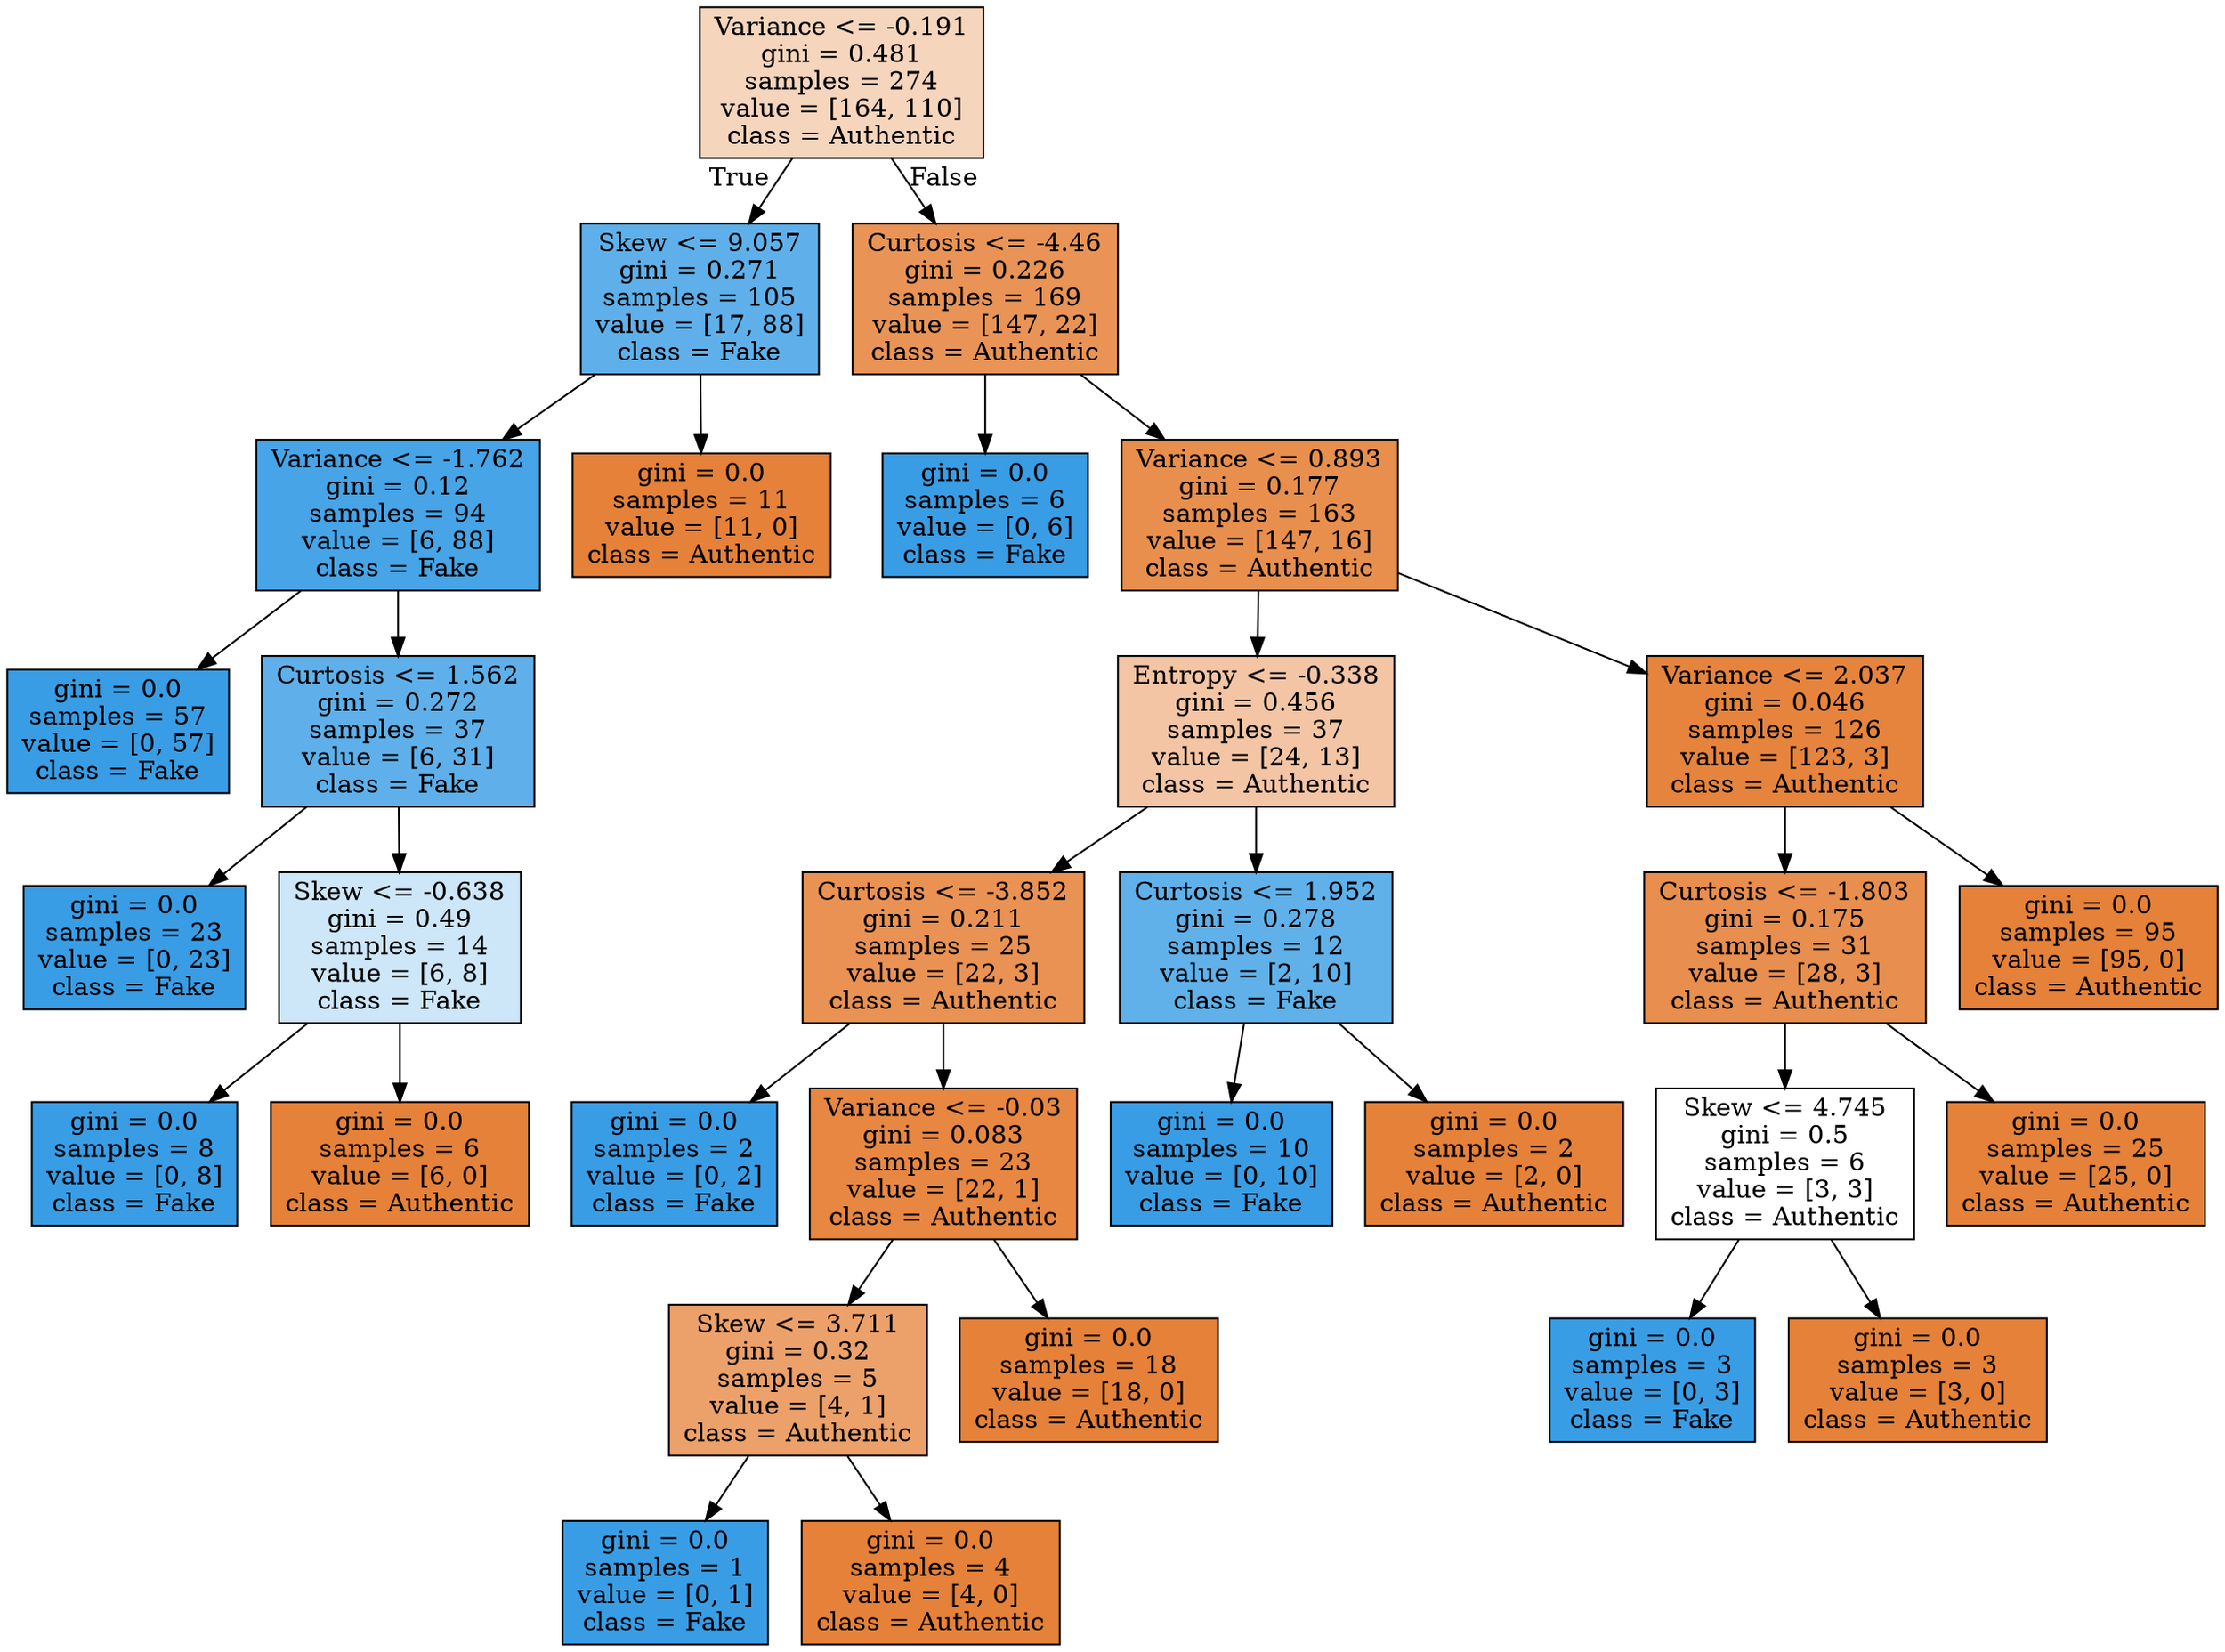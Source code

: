 digraph Tree {
node [shape=box, style="filled", color="black"] ;
0 [label="Variance <= -0.191\ngini = 0.481\nsamples = 274\nvalue = [164, 110]\nclass = Authentic", fillcolor="#e5813954"] ;
1 [label="Skew <= 9.057\ngini = 0.271\nsamples = 105\nvalue = [17, 88]\nclass = Fake", fillcolor="#399de5ce"] ;
0 -> 1 [labeldistance=2.5, labelangle=45, headlabel="True"] ;
2 [label="Variance <= -1.762\ngini = 0.12\nsamples = 94\nvalue = [6, 88]\nclass = Fake", fillcolor="#399de5ee"] ;
1 -> 2 ;
3 [label="gini = 0.0\nsamples = 57\nvalue = [0, 57]\nclass = Fake", fillcolor="#399de5ff"] ;
2 -> 3 ;
4 [label="Curtosis <= 1.562\ngini = 0.272\nsamples = 37\nvalue = [6, 31]\nclass = Fake", fillcolor="#399de5ce"] ;
2 -> 4 ;
5 [label="gini = 0.0\nsamples = 23\nvalue = [0, 23]\nclass = Fake", fillcolor="#399de5ff"] ;
4 -> 5 ;
6 [label="Skew <= -0.638\ngini = 0.49\nsamples = 14\nvalue = [6, 8]\nclass = Fake", fillcolor="#399de540"] ;
4 -> 6 ;
7 [label="gini = 0.0\nsamples = 8\nvalue = [0, 8]\nclass = Fake", fillcolor="#399de5ff"] ;
6 -> 7 ;
8 [label="gini = 0.0\nsamples = 6\nvalue = [6, 0]\nclass = Authentic", fillcolor="#e58139ff"] ;
6 -> 8 ;
9 [label="gini = 0.0\nsamples = 11\nvalue = [11, 0]\nclass = Authentic", fillcolor="#e58139ff"] ;
1 -> 9 ;
10 [label="Curtosis <= -4.46\ngini = 0.226\nsamples = 169\nvalue = [147, 22]\nclass = Authentic", fillcolor="#e58139d9"] ;
0 -> 10 [labeldistance=2.5, labelangle=-45, headlabel="False"] ;
11 [label="gini = 0.0\nsamples = 6\nvalue = [0, 6]\nclass = Fake", fillcolor="#399de5ff"] ;
10 -> 11 ;
12 [label="Variance <= 0.893\ngini = 0.177\nsamples = 163\nvalue = [147, 16]\nclass = Authentic", fillcolor="#e58139e3"] ;
10 -> 12 ;
13 [label="Entropy <= -0.338\ngini = 0.456\nsamples = 37\nvalue = [24, 13]\nclass = Authentic", fillcolor="#e5813975"] ;
12 -> 13 ;
14 [label="Curtosis <= -3.852\ngini = 0.211\nsamples = 25\nvalue = [22, 3]\nclass = Authentic", fillcolor="#e58139dc"] ;
13 -> 14 ;
15 [label="gini = 0.0\nsamples = 2\nvalue = [0, 2]\nclass = Fake", fillcolor="#399de5ff"] ;
14 -> 15 ;
16 [label="Variance <= -0.03\ngini = 0.083\nsamples = 23\nvalue = [22, 1]\nclass = Authentic", fillcolor="#e58139f3"] ;
14 -> 16 ;
17 [label="Skew <= 3.711\ngini = 0.32\nsamples = 5\nvalue = [4, 1]\nclass = Authentic", fillcolor="#e58139bf"] ;
16 -> 17 ;
18 [label="gini = 0.0\nsamples = 1\nvalue = [0, 1]\nclass = Fake", fillcolor="#399de5ff"] ;
17 -> 18 ;
19 [label="gini = 0.0\nsamples = 4\nvalue = [4, 0]\nclass = Authentic", fillcolor="#e58139ff"] ;
17 -> 19 ;
20 [label="gini = 0.0\nsamples = 18\nvalue = [18, 0]\nclass = Authentic", fillcolor="#e58139ff"] ;
16 -> 20 ;
21 [label="Curtosis <= 1.952\ngini = 0.278\nsamples = 12\nvalue = [2, 10]\nclass = Fake", fillcolor="#399de5cc"] ;
13 -> 21 ;
22 [label="gini = 0.0\nsamples = 10\nvalue = [0, 10]\nclass = Fake", fillcolor="#399de5ff"] ;
21 -> 22 ;
23 [label="gini = 0.0\nsamples = 2\nvalue = [2, 0]\nclass = Authentic", fillcolor="#e58139ff"] ;
21 -> 23 ;
24 [label="Variance <= 2.037\ngini = 0.046\nsamples = 126\nvalue = [123, 3]\nclass = Authentic", fillcolor="#e58139f9"] ;
12 -> 24 ;
25 [label="Curtosis <= -1.803\ngini = 0.175\nsamples = 31\nvalue = [28, 3]\nclass = Authentic", fillcolor="#e58139e4"] ;
24 -> 25 ;
26 [label="Skew <= 4.745\ngini = 0.5\nsamples = 6\nvalue = [3, 3]\nclass = Authentic", fillcolor="#e5813900"] ;
25 -> 26 ;
27 [label="gini = 0.0\nsamples = 3\nvalue = [0, 3]\nclass = Fake", fillcolor="#399de5ff"] ;
26 -> 27 ;
28 [label="gini = 0.0\nsamples = 3\nvalue = [3, 0]\nclass = Authentic", fillcolor="#e58139ff"] ;
26 -> 28 ;
29 [label="gini = 0.0\nsamples = 25\nvalue = [25, 0]\nclass = Authentic", fillcolor="#e58139ff"] ;
25 -> 29 ;
30 [label="gini = 0.0\nsamples = 95\nvalue = [95, 0]\nclass = Authentic", fillcolor="#e58139ff"] ;
24 -> 30 ;
}